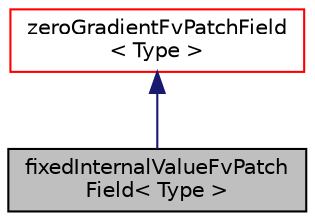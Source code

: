 digraph "fixedInternalValueFvPatchField&lt; Type &gt;"
{
  bgcolor="transparent";
  edge [fontname="Helvetica",fontsize="10",labelfontname="Helvetica",labelfontsize="10"];
  node [fontname="Helvetica",fontsize="10",shape=record];
  Node1 [label="fixedInternalValueFvPatch\lField\< Type \>",height=0.2,width=0.4,color="black", fillcolor="grey75", style="filled", fontcolor="black"];
  Node2 -> Node1 [dir="back",color="midnightblue",fontsize="10",style="solid",fontname="Helvetica"];
  Node2 [label="zeroGradientFvPatchField\l\< Type \>",height=0.2,width=0.4,color="red",URL="$a03008.html",tooltip="This boundary condition applies a zero-gradient condition from the patch internal field onto the patc..."];
}
